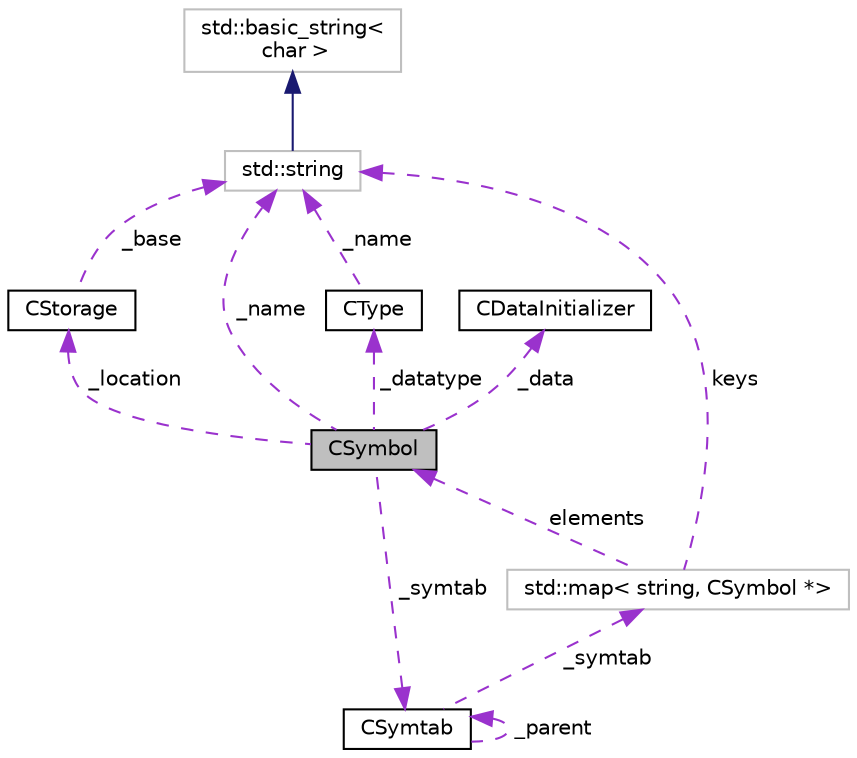 digraph "CSymbol"
{
  edge [fontname="Helvetica",fontsize="10",labelfontname="Helvetica",labelfontsize="10"];
  node [fontname="Helvetica",fontsize="10",shape=record];
  Node6 [label="CSymbol",height=0.2,width=0.4,color="black", fillcolor="grey75", style="filled", fontcolor="black"];
  Node7 -> Node6 [dir="back",color="darkorchid3",fontsize="10",style="dashed",label=" _location" ,fontname="Helvetica"];
  Node7 [label="CStorage",height=0.2,width=0.4,color="black", fillcolor="white", style="filled",URL="$classCStorage.html",tooltip="SnuPL storage location class. "];
  Node8 -> Node7 [dir="back",color="darkorchid3",fontsize="10",style="dashed",label=" _base" ,fontname="Helvetica"];
  Node8 [label="std::string",height=0.2,width=0.4,color="grey75", fillcolor="white", style="filled",tooltip="STL class. "];
  Node9 -> Node8 [dir="back",color="midnightblue",fontsize="10",style="solid",fontname="Helvetica"];
  Node9 [label="std::basic_string\<\l char \>",height=0.2,width=0.4,color="grey75", fillcolor="white", style="filled",tooltip="STL class. "];
  Node10 -> Node6 [dir="back",color="darkorchid3",fontsize="10",style="dashed",label=" _symtab" ,fontname="Helvetica"];
  Node10 [label="CSymtab",height=0.2,width=0.4,color="black", fillcolor="white", style="filled",URL="$classCSymtab.html",tooltip="SnuPL symbol table. "];
  Node10 -> Node10 [dir="back",color="darkorchid3",fontsize="10",style="dashed",label=" _parent" ,fontname="Helvetica"];
  Node11 -> Node10 [dir="back",color="darkorchid3",fontsize="10",style="dashed",label=" _symtab" ,fontname="Helvetica"];
  Node11 [label="std::map\< string, CSymbol *\>",height=0.2,width=0.4,color="grey75", fillcolor="white", style="filled"];
  Node8 -> Node11 [dir="back",color="darkorchid3",fontsize="10",style="dashed",label=" keys" ,fontname="Helvetica"];
  Node6 -> Node11 [dir="back",color="darkorchid3",fontsize="10",style="dashed",label=" elements" ,fontname="Helvetica"];
  Node12 -> Node6 [dir="back",color="darkorchid3",fontsize="10",style="dashed",label=" _datatype" ,fontname="Helvetica"];
  Node12 [label="CType",height=0.2,width=0.4,color="black", fillcolor="white", style="filled",URL="$classCType.html",tooltip="SnuPL base type. "];
  Node8 -> Node12 [dir="back",color="darkorchid3",fontsize="10",style="dashed",label=" _name" ,fontname="Helvetica"];
  Node13 -> Node6 [dir="back",color="darkorchid3",fontsize="10",style="dashed",label=" _data" ,fontname="Helvetica"];
  Node13 [label="CDataInitializer",height=0.2,width=0.4,color="black", fillcolor="white", style="filled",URL="$classCDataInitializer.html",tooltip="SnuPL data initializer. "];
  Node8 -> Node6 [dir="back",color="darkorchid3",fontsize="10",style="dashed",label=" _name" ,fontname="Helvetica"];
}
